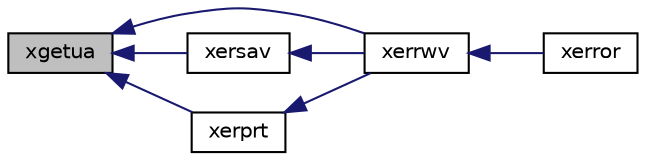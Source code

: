 digraph "xgetua"
{
  edge [fontname="Helvetica",fontsize="10",labelfontname="Helvetica",labelfontsize="10"];
  node [fontname="Helvetica",fontsize="10",shape=record];
  rankdir="LR";
  Node1 [label="xgetua",height=0.2,width=0.4,color="black", fillcolor="grey75", style="filled", fontcolor="black"];
  Node1 -> Node2 [dir="back",color="midnightblue",fontsize="10",style="solid",fontname="Helvetica"];
  Node2 [label="xerrwv",height=0.2,width=0.4,color="black", fillcolor="white", style="filled",URL="$xerror_8f.html#a5188621688f02de8becbd9963b97bf16"];
  Node2 -> Node3 [dir="back",color="midnightblue",fontsize="10",style="solid",fontname="Helvetica"];
  Node3 [label="xerror",height=0.2,width=0.4,color="black", fillcolor="white", style="filled",URL="$xerror_8f.html#ad44a8c4a8c9c7e3e91ead7b5e3acdf57"];
  Node1 -> Node4 [dir="back",color="midnightblue",fontsize="10",style="solid",fontname="Helvetica"];
  Node4 [label="xersav",height=0.2,width=0.4,color="black", fillcolor="white", style="filled",URL="$xerror_8f.html#a450de3870c10ac38a5cf7613a7b386f9"];
  Node4 -> Node2 [dir="back",color="midnightblue",fontsize="10",style="solid",fontname="Helvetica"];
  Node1 -> Node5 [dir="back",color="midnightblue",fontsize="10",style="solid",fontname="Helvetica"];
  Node5 [label="xerprt",height=0.2,width=0.4,color="black", fillcolor="white", style="filled",URL="$xerror_8f.html#a58fedcd2f29df8a865b7768184573b73"];
  Node5 -> Node2 [dir="back",color="midnightblue",fontsize="10",style="solid",fontname="Helvetica"];
}
